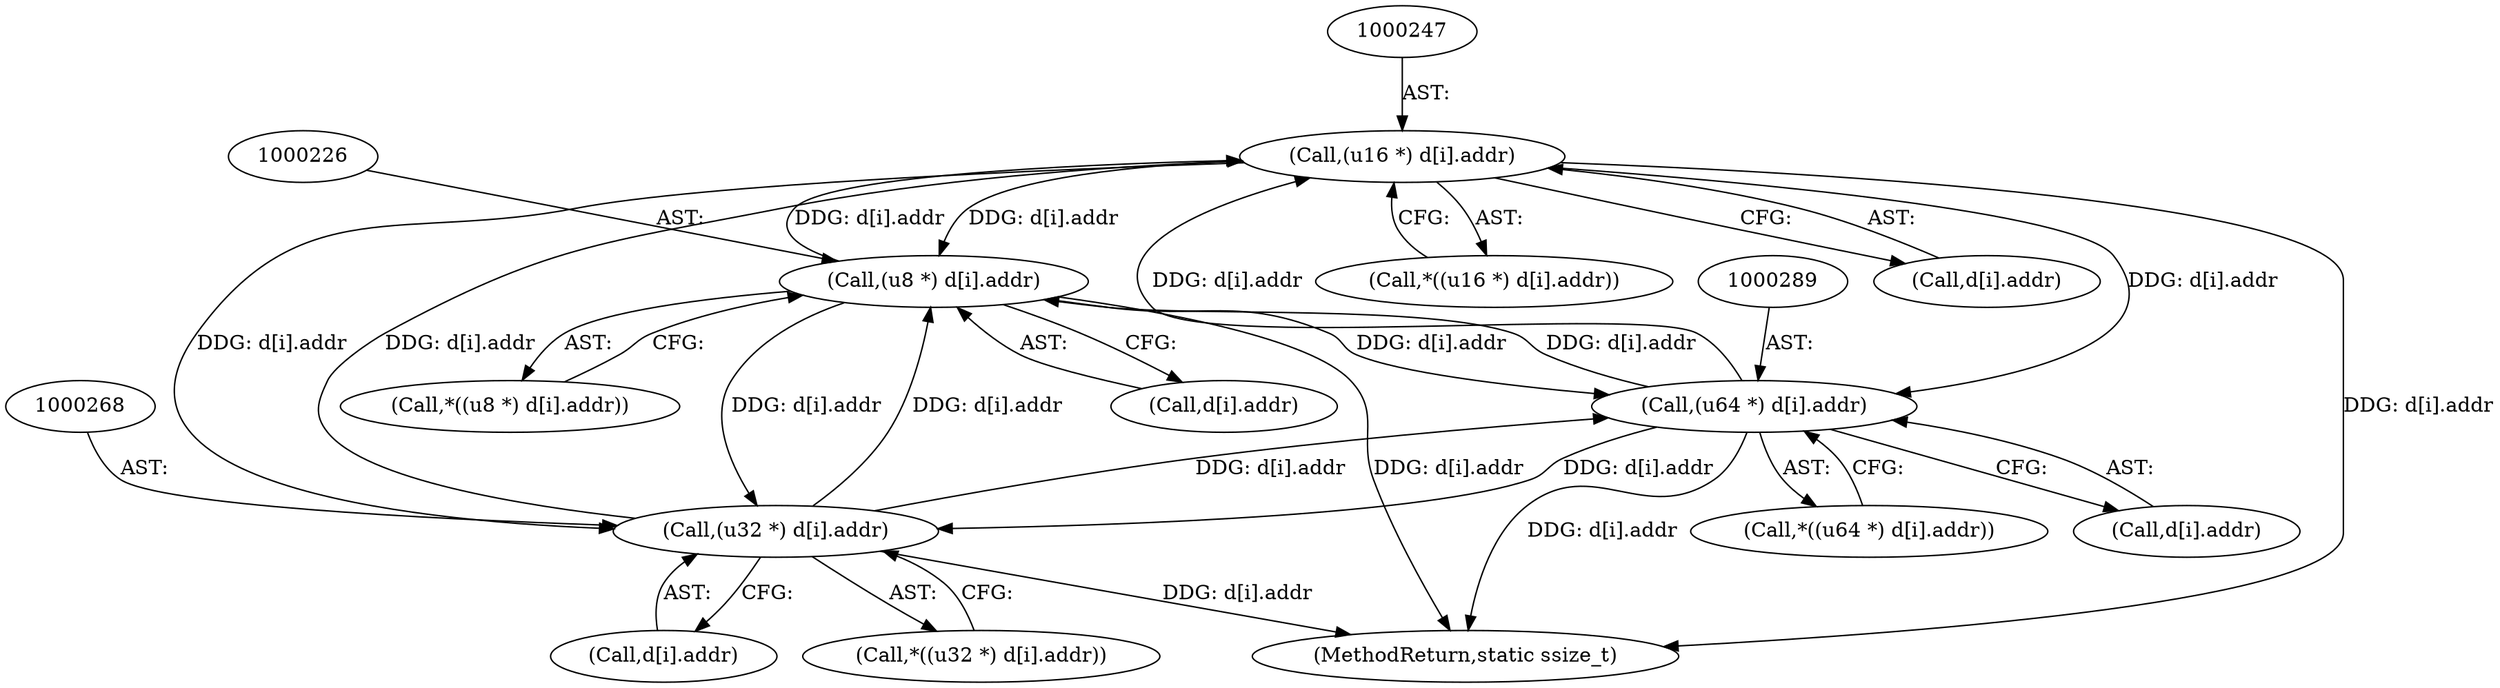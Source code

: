 digraph "0_linux_a497e47d4aec37aaf8f13509f3ef3d1f6a717d88@array" {
"1000246" [label="(Call,(u16 *) d[i].addr)"];
"1000225" [label="(Call,(u8 *) d[i].addr)"];
"1000246" [label="(Call,(u16 *) d[i].addr)"];
"1000288" [label="(Call,(u64 *) d[i].addr)"];
"1000267" [label="(Call,(u32 *) d[i].addr)"];
"1000288" [label="(Call,(u64 *) d[i].addr)"];
"1000245" [label="(Call,*((u16 *) d[i].addr))"];
"1000266" [label="(Call,*((u32 *) d[i].addr))"];
"1000306" [label="(MethodReturn,static ssize_t)"];
"1000225" [label="(Call,(u8 *) d[i].addr)"];
"1000227" [label="(Call,d[i].addr)"];
"1000269" [label="(Call,d[i].addr)"];
"1000248" [label="(Call,d[i].addr)"];
"1000246" [label="(Call,(u16 *) d[i].addr)"];
"1000287" [label="(Call,*((u64 *) d[i].addr))"];
"1000224" [label="(Call,*((u8 *) d[i].addr))"];
"1000267" [label="(Call,(u32 *) d[i].addr)"];
"1000290" [label="(Call,d[i].addr)"];
"1000246" -> "1000245"  [label="AST: "];
"1000246" -> "1000248"  [label="CFG: "];
"1000247" -> "1000246"  [label="AST: "];
"1000248" -> "1000246"  [label="AST: "];
"1000245" -> "1000246"  [label="CFG: "];
"1000246" -> "1000306"  [label="DDG: d[i].addr"];
"1000246" -> "1000225"  [label="DDG: d[i].addr"];
"1000225" -> "1000246"  [label="DDG: d[i].addr"];
"1000288" -> "1000246"  [label="DDG: d[i].addr"];
"1000267" -> "1000246"  [label="DDG: d[i].addr"];
"1000246" -> "1000267"  [label="DDG: d[i].addr"];
"1000246" -> "1000288"  [label="DDG: d[i].addr"];
"1000225" -> "1000224"  [label="AST: "];
"1000225" -> "1000227"  [label="CFG: "];
"1000226" -> "1000225"  [label="AST: "];
"1000227" -> "1000225"  [label="AST: "];
"1000224" -> "1000225"  [label="CFG: "];
"1000225" -> "1000306"  [label="DDG: d[i].addr"];
"1000288" -> "1000225"  [label="DDG: d[i].addr"];
"1000267" -> "1000225"  [label="DDG: d[i].addr"];
"1000225" -> "1000267"  [label="DDG: d[i].addr"];
"1000225" -> "1000288"  [label="DDG: d[i].addr"];
"1000288" -> "1000287"  [label="AST: "];
"1000288" -> "1000290"  [label="CFG: "];
"1000289" -> "1000288"  [label="AST: "];
"1000290" -> "1000288"  [label="AST: "];
"1000287" -> "1000288"  [label="CFG: "];
"1000288" -> "1000306"  [label="DDG: d[i].addr"];
"1000288" -> "1000267"  [label="DDG: d[i].addr"];
"1000267" -> "1000288"  [label="DDG: d[i].addr"];
"1000267" -> "1000266"  [label="AST: "];
"1000267" -> "1000269"  [label="CFG: "];
"1000268" -> "1000267"  [label="AST: "];
"1000269" -> "1000267"  [label="AST: "];
"1000266" -> "1000267"  [label="CFG: "];
"1000267" -> "1000306"  [label="DDG: d[i].addr"];
}
